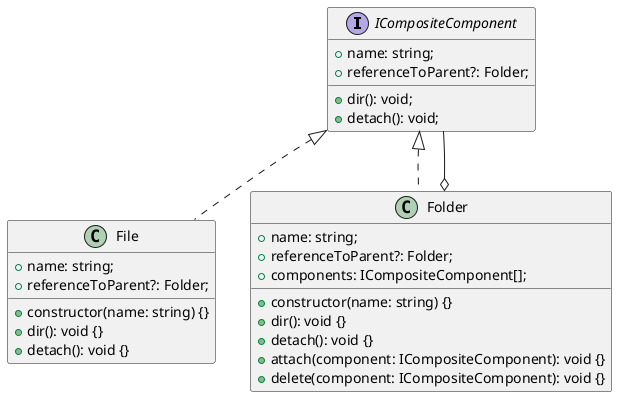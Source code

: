 @startuml
interface ICompositeComponent {
    + name: string;
    + referenceToParent?: Folder;
    + dir(): void;
    + detach(): void;
}

class File implements ICompositeComponent {
    + name: string;
    + referenceToParent?: Folder;
    + constructor(name: string) {}
    + dir(): void {}
    + detach(): void {}
}

class Folder implements ICompositeComponent {
    + name: string;
    + referenceToParent?: Folder;
    + components: ICompositeComponent[];
    + constructor(name: string) {}
    + dir(): void {}
    + detach(): void {}
    + attach(component: ICompositeComponent): void {}
    + delete(component: ICompositeComponent): void {}
}

Folder o-- ICompositeComponent
@enduml